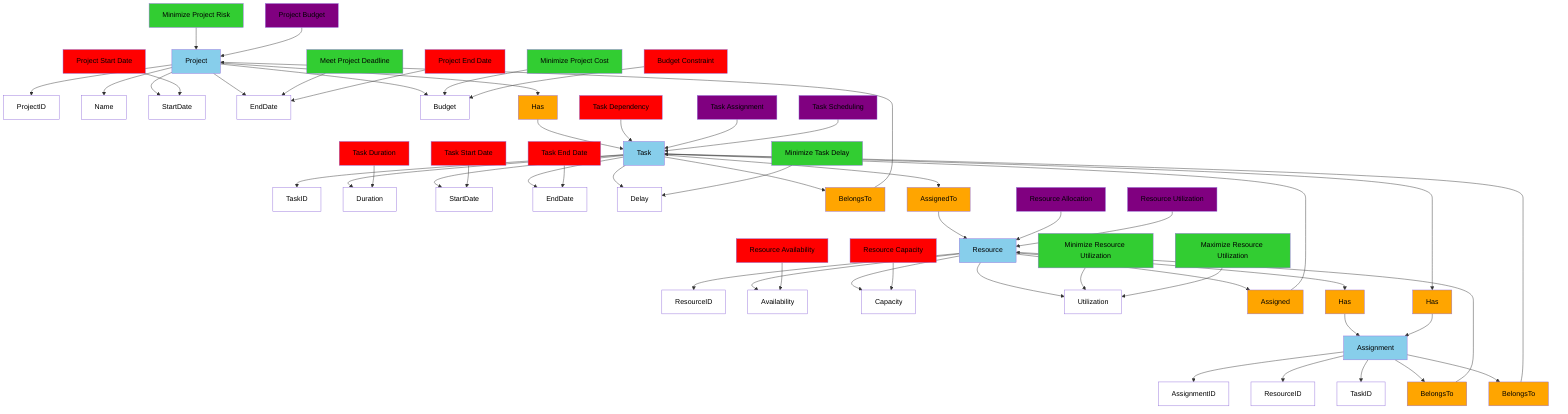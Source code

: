 graph TD
    classDef Entity fill:#87CEEB, color:black;
    classDef Attribute fill:#ffffff, color:black;
    classDef Relation fill:#FFA500, color:black;
    classDef Goal fill:#32CD32, color:black;
    classDef Condition fill:#FF0000, color:black;
    classDef DecisionVariable fill:#800080, color:black;

    %% Entities
    E_Project[Project]:::Entity
    E_Resource[Resource]:::Entity
    E_Task[Task]:::Entity
    E_Assignment[Assignment]:::Entity

    %% Attributes
    A_ProjectID[ProjectID]:::Attribute
    A_Name[Name]:::Attribute
    A_StartDate[StartDate]:::Attribute
    A_EndDate[EndDate]:::Attribute
    A_Budget[Budget]:::Attribute

    A_ResourceID[ResourceID]:::Attribute
    A_Resource_Availability[Availability]:::Attribute
    A_Resource_Capacity[Capacity]:::Attribute
    A_Utilization[Utilization]:::Attribute

    A_TaskID[TaskID]:::Attribute
    A_Task_Duration[Duration]:::Attribute
    A_Task_StartDate[StartDate]:::Attribute
    A_Task_EndDate[EndDate]:::Attribute
    A_Task_Delay[Delay]:::Attribute

    A_AssignmentID[AssignmentID]:::Attribute
    A_ResourceID_Assignment[ResourceID]:::Attribute
    A_TaskID_Assignment[TaskID]:::Attribute

    %% Relations
    R_Project_Has_Task[Has]:::Relation
    R_Task_BelongsTo_Project[BelongsTo]:::Relation
    R_Resource_Assigned_Task[Assigned]:::Relation
    R_Task_Assigned_Resource[AssignedTo]:::Relation
    R_Resource_Has_Assignment[Has]:::Relation
    R_Assignment_BelongsTo_Resource[BelongsTo]:::Relation
    R_Task_Has_Assignment[Has]:::Relation
    R_Assignment_BelongsTo_Task[BelongsTo]:::Relation

    %% Goals
    G_Minimize_Project_Cost[Minimize Project Cost]:::Goal
    G_Meet_Project_Deadline[Meet Project Deadline]:::Goal
    G_Minimize_Resource_Utilization[Minimize Resource Utilization]:::Goal
    G_Maximize_Resource_Utilization[Maximize Resource Utilization]:::Goal
    G_Minimize_Task_Delay[Minimize Task Delay]:::Goal
    G_Minimize_Project_Risk[Minimize Project Risk]:::Goal

    %% Conditions
    C_Resource_Availability[Resource Availability]:::Condition
    C_Task_Duration[Task Duration]:::Condition
    C_Resource_Capacity[Resource Capacity]:::Condition
    C_Task_Dependency[Task Dependency]:::Condition
    C_Budget_Constraint[Budget Constraint]:::Condition
    C_Project_Start_Date[Project Start Date]:::Condition
    C_Project_End_Date[Project End Date]:::Condition
    C_Task_Start_Date[Task Start Date]:::Condition
    C_Task_End_Date[Task End Date]:::Condition

    %% Decision Variables
    DV_Task_Assignment[Task Assignment]:::DecisionVariable
    DV_Resource_Allocation[Resource Allocation]:::DecisionVariable
    DV_Task_Scheduling[Task Scheduling]:::DecisionVariable
    DV_Resource_Utilization[Resource Utilization]:::DecisionVariable
    DV_Project_Budget[Project Budget]:::DecisionVariable

    %% Entity-Attribute Connections
    E_Project --> A_ProjectID
    E_Project --> A_Name
    E_Project --> A_StartDate
    E_Project --> A_EndDate
    E_Project --> A_Budget

    E_Resource --> A_ResourceID
    E_Resource --> A_Resource_Availability
    E_Resource --> A_Resource_Capacity
    E_Resource --> A_Utilization

    E_Task --> A_TaskID
    E_Task --> A_Task_Duration
    E_Task --> A_Task_StartDate
    E_Task --> A_Task_EndDate
    E_Task --> A_Task_Delay

    E_Assignment --> A_AssignmentID
    E_Assignment --> A_ResourceID_Assignment
    E_Assignment --> A_TaskID_Assignment

    %% Entity-Relation Connections
    E_Project --> R_Project_Has_Task --> E_Task
    E_Task --> R_Task_BelongsTo_Project --> E_Project
    E_Resource --> R_Resource_Assigned_Task --> E_Task
    E_Task --> R_Task_Assigned_Resource --> E_Resource
    E_Resource --> R_Resource_Has_Assignment --> E_Assignment
    E_Assignment --> R_Assignment_BelongsTo_Resource --> E_Resource
    E_Task --> R_Task_Has_Assignment --> E_Assignment
    E_Assignment --> R_Assignment_BelongsTo_Task --> E_Task

    %% Goal Connections
    G_Minimize_Project_Cost --> A_Budget
    G_Meet_Project_Deadline --> A_EndDate
    G_Minimize_Resource_Utilization --> A_Utilization
    G_Maximize_Resource_Utilization --> A_Utilization
    G_Minimize_Task_Delay --> A_Task_Delay
    G_Minimize_Project_Risk --> E_Project

    %% Condition Connections
    C_Resource_Availability --> A_Resource_Availability
    C_Task_Duration --> A_Task_Duration
    C_Resource_Capacity --> A_Resource_Capacity
    C_Task_Dependency --> E_Task
    C_Budget_Constraint --> A_Budget
    C_Project_Start_Date --> A_StartDate
    C_Project_End_Date --> A_EndDate
    C_Task_Start_Date --> A_Task_StartDate
    C_Task_End_Date --> A_Task_EndDate

    %% Decision Variable Connections
    DV_Task_Assignment --> E_Task
    DV_Resource_Allocation --> E_Resource
    DV_Task_Scheduling --> E_Task
    DV_Resource_Utilization --> E_Resource
    DV_Project_Budget --> E_Project